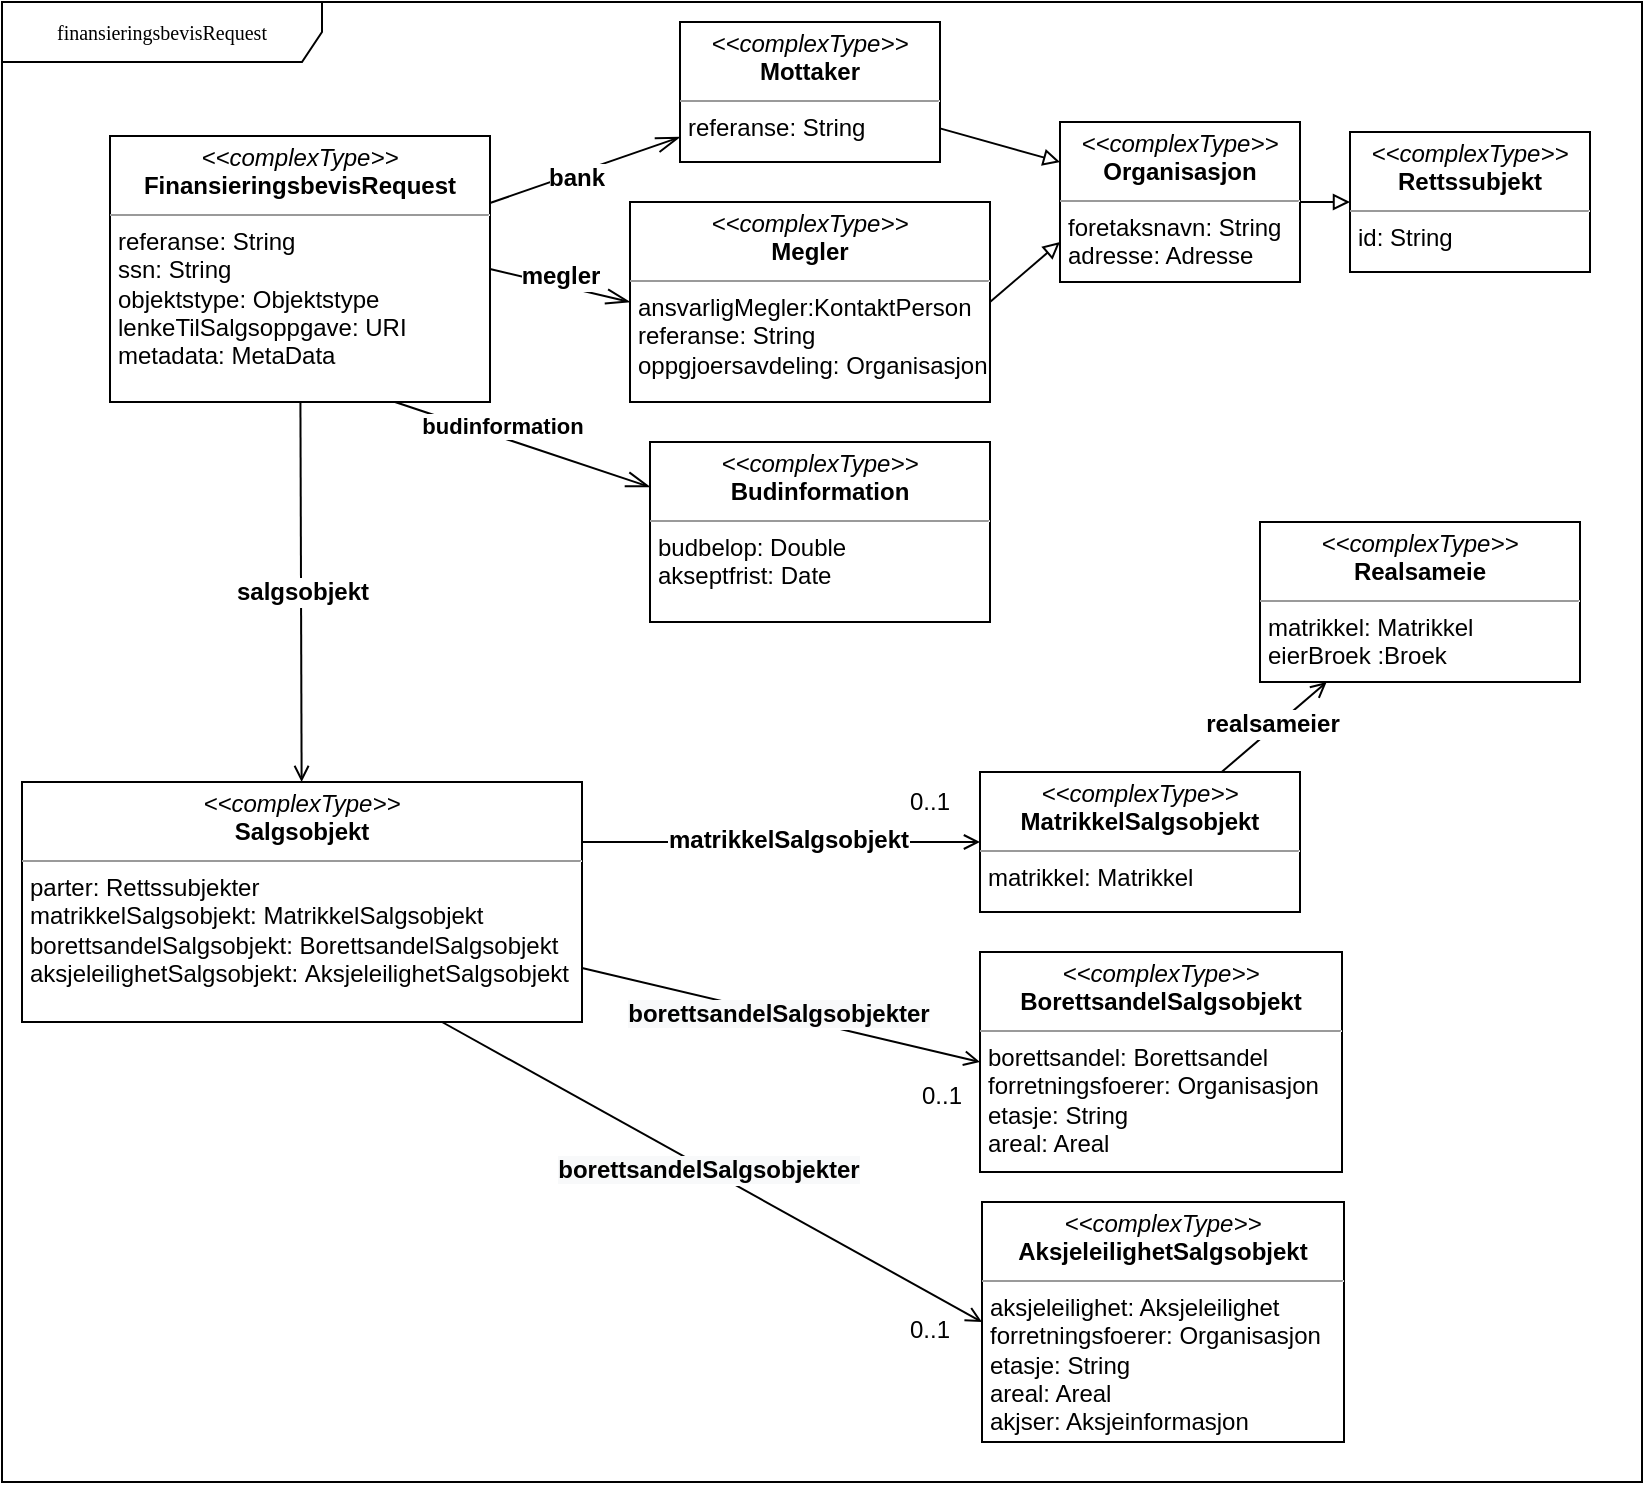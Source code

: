 <mxfile version="27.1.4" pages="2">
  <diagram name="Page-1" id="GUFK6vzpJ3QhZTw7wU8G">
    <mxGraphModel dx="1036" dy="747" grid="1" gridSize="10" guides="1" tooltips="1" connect="1" arrows="1" fold="1" page="1" pageScale="1" pageWidth="850" pageHeight="1100" math="0" shadow="0">
      <root>
        <mxCell id="0" />
        <mxCell id="1" parent="0" />
        <mxCell id="iZN-UZmmrvisTjfa3ZrF-1" value="finansieringsbevisRequest" style="shape=umlFrame;whiteSpace=wrap;html=1;rounded=0;shadow=0;comic=0;labelBackgroundColor=none;strokeWidth=1;fontFamily=Verdana;fontSize=10;align=center;width=160;height=30;" parent="1" vertex="1">
          <mxGeometry x="20" y="20" width="820" height="740" as="geometry" />
        </mxCell>
        <mxCell id="iZN-UZmmrvisTjfa3ZrF-2" style="edgeStyle=orthogonalEdgeStyle;rounded=0;html=1;dashed=1;labelBackgroundColor=none;startFill=0;endArrow=open;endFill=0;endSize=10;fontFamily=Verdana;fontSize=10;" parent="1" edge="1">
          <mxGeometry relative="1" as="geometry">
            <Array as="points" />
            <mxPoint x="730" y="838" as="targetPoint" />
          </mxGeometry>
        </mxCell>
        <mxCell id="iZN-UZmmrvisTjfa3ZrF-3" style="edgeStyle=orthogonalEdgeStyle;rounded=0;html=1;dashed=1;labelBackgroundColor=none;startFill=0;endArrow=open;endFill=0;endSize=10;fontFamily=Verdana;fontSize=10;" parent="1" edge="1">
          <mxGeometry relative="1" as="geometry">
            <mxPoint x="730" y="948" as="sourcePoint" />
          </mxGeometry>
        </mxCell>
        <mxCell id="iZN-UZmmrvisTjfa3ZrF-4" style="edgeStyle=orthogonalEdgeStyle;rounded=0;html=1;dashed=1;labelBackgroundColor=none;startFill=0;endArrow=open;endFill=0;endSize=10;fontFamily=Verdana;fontSize=10;" parent="1" edge="1">
          <mxGeometry relative="1" as="geometry">
            <Array as="points">
              <mxPoint x="410" y="1029" />
              <mxPoint x="410" y="1029" />
            </Array>
            <mxPoint x="380" y="1029" as="sourcePoint" />
          </mxGeometry>
        </mxCell>
        <mxCell id="iZN-UZmmrvisTjfa3ZrF-5" style="edgeStyle=none;rounded=0;orthogonalLoop=1;jettySize=auto;html=1;entryX=0;entryY=0.25;entryDx=0;entryDy=0;endArrow=block;endFill=0;" parent="1" source="iZN-UZmmrvisTjfa3ZrF-6" target="iZN-UZmmrvisTjfa3ZrF-12" edge="1">
          <mxGeometry relative="1" as="geometry" />
        </mxCell>
        <mxCell id="iZN-UZmmrvisTjfa3ZrF-6" value="&lt;p style=&quot;margin: 0px ; margin-top: 4px ; text-align: center&quot;&gt;&lt;i style=&quot;font-family: &amp;#34;helvetica&amp;#34;&quot;&gt;&amp;lt;&amp;lt;complexType&amp;gt;&amp;gt;&lt;/i&gt;&lt;br style=&quot;font-family: &amp;#34;helvetica&amp;#34;&quot;&gt;&lt;b style=&quot;font-family: &amp;#34;helvetica&amp;#34;&quot;&gt;Mottaker&lt;/b&gt;&lt;br&gt;&lt;/p&gt;&lt;hr size=&quot;1&quot;&gt;&lt;p style=&quot;margin: 0px ; margin-left: 4px&quot;&gt;referanse: String&lt;br&gt;&lt;/p&gt;" style="verticalAlign=top;align=left;overflow=fill;fontSize=12;fontFamily=Helvetica;html=1;rounded=0;shadow=0;comic=0;labelBackgroundColor=none;strokeWidth=1" parent="1" vertex="1">
          <mxGeometry x="359" y="30" width="130" height="70" as="geometry" />
        </mxCell>
        <mxCell id="iZN-UZmmrvisTjfa3ZrF-7" style="rounded=0;html=1;labelBackgroundColor=none;startFill=0;endArrow=openThin;endFill=0;endSize=10;fontFamily=Verdana;fontSize=10;" parent="1" source="iZN-UZmmrvisTjfa3ZrF-10" target="iZN-UZmmrvisTjfa3ZrF-6" edge="1">
          <mxGeometry relative="1" as="geometry" />
        </mxCell>
        <mxCell id="iZN-UZmmrvisTjfa3ZrF-8" value="&lt;b&gt;&lt;font style=&quot;font-size: 12px&quot;&gt;bank&lt;/font&gt;&lt;/b&gt;" style="edgeLabel;html=1;align=center;verticalAlign=middle;resizable=0;points=[];" parent="iZN-UZmmrvisTjfa3ZrF-7" vertex="1" connectable="0">
          <mxGeometry x="-0.35" y="1" relative="1" as="geometry">
            <mxPoint x="12" y="-1" as="offset" />
          </mxGeometry>
        </mxCell>
        <mxCell id="iZN-UZmmrvisTjfa3ZrF-9" value="&lt;font style=&quot;font-size: 12px&quot;&gt;&lt;b&gt;salgsobjekt&lt;/b&gt;&lt;/font&gt;" style="edgeStyle=none;rounded=0;orthogonalLoop=1;jettySize=auto;html=1;endArrow=open;endFill=0;" parent="1" source="iZN-UZmmrvisTjfa3ZrF-10" target="iZN-UZmmrvisTjfa3ZrF-23" edge="1">
          <mxGeometry relative="1" as="geometry" />
        </mxCell>
        <mxCell id="iZN-UZmmrvisTjfa3ZrF-10" value="&lt;p style=&quot;margin: 0px ; margin-top: 4px ; text-align: center&quot;&gt;&lt;i&gt;&amp;lt;&amp;lt;complexType&amp;gt;&amp;gt;&lt;/i&gt;&lt;br&gt;&lt;b&gt;FinansieringsbevisRequest&lt;/b&gt;&lt;/p&gt;&lt;hr size=&quot;1&quot;&gt;&lt;p style=&quot;margin: 0px ; margin-left: 4px&quot;&gt;referanse: String&lt;/p&gt;&lt;p style=&quot;margin: 0px ; margin-left: 4px&quot;&gt;ssn: String&lt;/p&gt;&lt;p style=&quot;margin: 0px ; margin-left: 4px&quot;&gt;objektstype: Objektstype&lt;/p&gt;&lt;p style=&quot;margin: 0px ; margin-left: 4px&quot;&gt;lenkeTilSalgsoppgave: URI&lt;br&gt;&lt;/p&gt;&lt;p style=&quot;margin: 0px ; margin-left: 4px&quot;&gt;metadata: MetaData&lt;/p&gt;" style="verticalAlign=top;align=left;overflow=fill;fontSize=12;fontFamily=Helvetica;html=1;rounded=0;shadow=0;comic=0;labelBackgroundColor=none;strokeWidth=1" parent="1" vertex="1">
          <mxGeometry x="74" y="87" width="190" height="133" as="geometry" />
        </mxCell>
        <mxCell id="iZN-UZmmrvisTjfa3ZrF-11" style="edgeStyle=none;rounded=0;orthogonalLoop=1;jettySize=auto;html=1;entryX=0;entryY=0.5;entryDx=0;entryDy=0;endArrow=block;endFill=0;" parent="1" source="iZN-UZmmrvisTjfa3ZrF-12" target="iZN-UZmmrvisTjfa3ZrF-17" edge="1">
          <mxGeometry relative="1" as="geometry" />
        </mxCell>
        <mxCell id="iZN-UZmmrvisTjfa3ZrF-12" value="&lt;p style=&quot;margin: 0px ; margin-top: 4px ; text-align: center&quot;&gt;&lt;i style=&quot;font-family: &amp;#34;helvetica&amp;#34;&quot;&gt;&amp;lt;&amp;lt;complexType&amp;gt;&amp;gt;&lt;/i&gt;&lt;br style=&quot;font-family: &amp;#34;helvetica&amp;#34;&quot;&gt;&lt;b style=&quot;font-family: &amp;#34;helvetica&amp;#34;&quot;&gt;Organisasjon&lt;/b&gt;&lt;br&gt;&lt;/p&gt;&lt;hr size=&quot;1&quot;&gt;&lt;p style=&quot;margin: 0px ; margin-left: 4px&quot;&gt;foretaksnavn: String&lt;br&gt;&lt;/p&gt;&lt;p style=&quot;margin: 0px ; margin-left: 4px&quot;&gt;adresse: Adresse&lt;/p&gt;" style="verticalAlign=top;align=left;overflow=fill;fontSize=12;fontFamily=Helvetica;html=1;rounded=0;shadow=0;comic=0;labelBackgroundColor=none;strokeWidth=1" parent="1" vertex="1">
          <mxGeometry x="549" y="80" width="120" height="80" as="geometry" />
        </mxCell>
        <mxCell id="iZN-UZmmrvisTjfa3ZrF-13" value="&lt;p style=&quot;margin: 0px ; margin-top: 4px ; text-align: center&quot;&gt;&lt;i style=&quot;font-family: &amp;#34;helvetica&amp;#34;&quot;&gt;&amp;lt;&amp;lt;complexType&amp;gt;&amp;gt;&lt;/i&gt;&lt;br style=&quot;font-family: &amp;#34;helvetica&amp;#34;&quot;&gt;&lt;b style=&quot;font-family: &amp;#34;helvetica&amp;#34;&quot;&gt;Megler&lt;/b&gt;&lt;br&gt;&lt;/p&gt;&lt;hr size=&quot;1&quot;&gt;&lt;p style=&quot;margin: 0px ; margin-left: 4px&quot;&gt;ansvarligMegler:KontaktPerson&lt;/p&gt;&lt;p style=&quot;margin: 0px ; margin-left: 4px&quot;&gt;referanse: String&lt;br&gt;&lt;/p&gt;&lt;p style=&quot;margin: 0px ; margin-left: 4px&quot;&gt;oppgjoersavdeling: Organisasjon&lt;/p&gt;" style="verticalAlign=top;align=left;overflow=fill;fontSize=12;fontFamily=Helvetica;html=1;rounded=0;shadow=0;comic=0;labelBackgroundColor=none;strokeWidth=1" parent="1" vertex="1">
          <mxGeometry x="334" y="120" width="180" height="100" as="geometry" />
        </mxCell>
        <mxCell id="iZN-UZmmrvisTjfa3ZrF-14" style="rounded=0;html=1;labelBackgroundColor=none;startFill=0;endArrow=openThin;endFill=0;endSize=10;fontFamily=Verdana;fontSize=10;entryX=0;entryY=0.5;entryDx=0;entryDy=0;exitX=1;exitY=0.5;exitDx=0;exitDy=0;" parent="1" source="iZN-UZmmrvisTjfa3ZrF-10" target="iZN-UZmmrvisTjfa3ZrF-13" edge="1">
          <mxGeometry relative="1" as="geometry">
            <mxPoint x="260" y="119.04" as="sourcePoint" />
            <mxPoint x="380" y="94.46" as="targetPoint" />
          </mxGeometry>
        </mxCell>
        <mxCell id="iZN-UZmmrvisTjfa3ZrF-15" value="&lt;span style=&quot;font-size: 12px&quot;&gt;&lt;b&gt;megler&lt;/b&gt;&lt;/span&gt;" style="edgeLabel;html=1;align=center;verticalAlign=middle;resizable=0;points=[];" parent="iZN-UZmmrvisTjfa3ZrF-14" vertex="1" connectable="0">
          <mxGeometry x="-0.35" y="1" relative="1" as="geometry">
            <mxPoint x="12" y="-1" as="offset" />
          </mxGeometry>
        </mxCell>
        <mxCell id="iZN-UZmmrvisTjfa3ZrF-16" style="edgeStyle=none;rounded=0;orthogonalLoop=1;jettySize=auto;html=1;entryX=0;entryY=0.75;entryDx=0;entryDy=0;endArrow=block;endFill=0;exitX=1;exitY=0.5;exitDx=0;exitDy=0;" parent="1" source="iZN-UZmmrvisTjfa3ZrF-13" target="iZN-UZmmrvisTjfa3ZrF-12" edge="1">
          <mxGeometry relative="1" as="geometry">
            <mxPoint x="510" y="94.259" as="sourcePoint" />
            <mxPoint x="580" y="115" as="targetPoint" />
          </mxGeometry>
        </mxCell>
        <mxCell id="iZN-UZmmrvisTjfa3ZrF-17" value="&lt;p style=&quot;margin: 0px ; margin-top: 4px ; text-align: center&quot;&gt;&lt;i style=&quot;font-family: &amp;#34;helvetica&amp;#34;&quot;&gt;&amp;lt;&amp;lt;complexType&amp;gt;&amp;gt;&lt;/i&gt;&lt;br style=&quot;font-family: &amp;#34;helvetica&amp;#34;&quot;&gt;&lt;font face=&quot;helvetica&quot;&gt;&lt;b&gt;Rettssubjekt&lt;/b&gt;&lt;/font&gt;&lt;br&gt;&lt;/p&gt;&lt;hr size=&quot;1&quot;&gt;&lt;p style=&quot;margin: 0px ; margin-left: 4px&quot;&gt;id: String&lt;br&gt;&lt;/p&gt;" style="verticalAlign=top;align=left;overflow=fill;fontSize=12;fontFamily=Helvetica;html=1;rounded=0;shadow=0;comic=0;labelBackgroundColor=none;strokeWidth=1" parent="1" vertex="1">
          <mxGeometry x="694" y="85" width="120" height="70" as="geometry" />
        </mxCell>
        <mxCell id="iZN-UZmmrvisTjfa3ZrF-18" value="&lt;p style=&quot;margin: 0px ; margin-top: 4px ; text-align: center&quot;&gt;&lt;i style=&quot;font-family: &amp;quot;helvetica&amp;quot;&quot;&gt;&amp;lt;&amp;lt;complexType&amp;gt;&amp;gt;&lt;/i&gt;&lt;br style=&quot;font-family: &amp;quot;helvetica&amp;quot;&quot;&gt;&lt;font face=&quot;helvetica&quot;&gt;&lt;b&gt;Budinformation&lt;/b&gt;&lt;/font&gt;&lt;/p&gt;&lt;hr size=&quot;1&quot;&gt;&lt;p style=&quot;margin: 0px ; margin-left: 4px&quot;&gt;budbelop: Double&lt;br&gt;&lt;/p&gt;&lt;p style=&quot;margin: 0px ; margin-left: 4px&quot;&gt;akseptfrist: Date&lt;br&gt;&lt;/p&gt;" style="verticalAlign=top;align=left;overflow=fill;fontSize=12;fontFamily=Helvetica;html=1;rounded=0;shadow=0;comic=0;labelBackgroundColor=none;strokeWidth=1" parent="1" vertex="1">
          <mxGeometry x="344" y="240" width="170" height="90" as="geometry" />
        </mxCell>
        <mxCell id="iZN-UZmmrvisTjfa3ZrF-19" style="rounded=0;html=1;labelBackgroundColor=none;startFill=0;endArrow=openThin;endFill=0;endSize=10;fontFamily=Verdana;fontSize=10;entryX=0;entryY=0.25;entryDx=0;entryDy=0;exitX=0.75;exitY=1;exitDx=0;exitDy=0;" parent="1" source="iZN-UZmmrvisTjfa3ZrF-10" target="iZN-UZmmrvisTjfa3ZrF-18" edge="1">
          <mxGeometry relative="1" as="geometry">
            <mxPoint x="260" y="138.5" as="sourcePoint" />
            <mxPoint x="380" y="165" as="targetPoint" />
          </mxGeometry>
        </mxCell>
        <mxCell id="iZN-UZmmrvisTjfa3ZrF-20" value="&lt;b&gt;budinformation&lt;/b&gt;" style="edgeLabel;html=1;align=center;verticalAlign=middle;resizable=0;points=[];" parent="iZN-UZmmrvisTjfa3ZrF-19" vertex="1" connectable="0">
          <mxGeometry x="-0.35" y="1" relative="1" as="geometry">
            <mxPoint x="12" y="-1" as="offset" />
          </mxGeometry>
        </mxCell>
        <mxCell id="iZN-UZmmrvisTjfa3ZrF-21" style="edgeStyle=none;rounded=0;orthogonalLoop=1;jettySize=auto;html=1;entryX=0;entryY=0.5;entryDx=0;entryDy=0;endArrow=open;endFill=0;" parent="1" source="iZN-UZmmrvisTjfa3ZrF-23" target="iZN-UZmmrvisTjfa3ZrF-32" edge="1">
          <mxGeometry relative="1" as="geometry" />
        </mxCell>
        <mxCell id="iZN-UZmmrvisTjfa3ZrF-22" value="&lt;span style=&quot;font-size: 12px ; text-align: left ; background-color: rgb(248 , 249 , 250)&quot;&gt;borettsandelSalgsobjekter&lt;/span&gt;" style="edgeLabel;html=1;align=center;verticalAlign=middle;resizable=0;points=[];fontSize=12;fontStyle=1" parent="iZN-UZmmrvisTjfa3ZrF-21" vertex="1" connectable="0">
          <mxGeometry x="-0.017" relative="1" as="geometry">
            <mxPoint as="offset" />
          </mxGeometry>
        </mxCell>
        <mxCell id="iZN-UZmmrvisTjfa3ZrF-23" value="&lt;p style=&quot;margin: 0px ; margin-top: 4px ; text-align: center&quot;&gt;&lt;i style=&quot;font-family: &amp;#34;helvetica&amp;#34;&quot;&gt;&amp;lt;&amp;lt;complexType&amp;gt;&amp;gt;&lt;/i&gt;&lt;br style=&quot;font-family: &amp;#34;helvetica&amp;#34;&quot;&gt;&lt;font face=&quot;helvetica&quot;&gt;&lt;b&gt;Salgsobjekt&lt;/b&gt;&lt;/font&gt;&lt;br&gt;&lt;/p&gt;&lt;hr size=&quot;1&quot;&gt;&lt;p style=&quot;margin: 0px ; margin-left: 4px&quot;&gt;parter: Rettssubjekter&lt;br&gt;&lt;/p&gt;&lt;p style=&quot;margin: 0px ; margin-left: 4px&quot;&gt;matrikkelSalgsobjekt:&amp;nbsp;MatrikkelSalgsobjekt&lt;br&gt;&lt;/p&gt;&lt;p style=&quot;margin: 0px ; margin-left: 4px&quot;&gt;borettsandelSalgsobjekt:&amp;nbsp;BorettsandelSalgsobjekt&lt;br&gt;&lt;/p&gt;&lt;p style=&quot;margin: 0px ; margin-left: 4px&quot;&gt;aksjeleilighetSalgsobjekt:&amp;nbsp;AksjeleilighetSalgsobjekt&lt;br&gt;&lt;/p&gt;" style="verticalAlign=top;align=left;overflow=fill;fontSize=12;fontFamily=Helvetica;html=1;rounded=0;shadow=0;comic=0;labelBackgroundColor=none;strokeWidth=1" parent="1" vertex="1">
          <mxGeometry x="30" y="410" width="280" height="120" as="geometry" />
        </mxCell>
        <mxCell id="iZN-UZmmrvisTjfa3ZrF-24" style="edgeStyle=none;rounded=0;orthogonalLoop=1;jettySize=auto;html=1;endArrow=open;endFill=0;" parent="1" source="iZN-UZmmrvisTjfa3ZrF-26" target="iZN-UZmmrvisTjfa3ZrF-27" edge="1">
          <mxGeometry relative="1" as="geometry" />
        </mxCell>
        <mxCell id="iZN-UZmmrvisTjfa3ZrF-25" value="&lt;font style=&quot;font-size: 12px&quot;&gt;&lt;b&gt;realsameier&lt;/b&gt;&lt;/font&gt;" style="edgeLabel;html=1;align=center;verticalAlign=middle;resizable=0;points=[];" parent="iZN-UZmmrvisTjfa3ZrF-24" vertex="1" connectable="0">
          <mxGeometry x="0.057" y="1" relative="1" as="geometry">
            <mxPoint x="-2" as="offset" />
          </mxGeometry>
        </mxCell>
        <mxCell id="iZN-UZmmrvisTjfa3ZrF-26" value="&lt;p style=&quot;margin: 0px ; margin-top: 4px ; text-align: center&quot;&gt;&lt;i style=&quot;font-family: &amp;#34;helvetica&amp;#34;&quot;&gt;&amp;lt;&amp;lt;complexType&amp;gt;&amp;gt;&lt;/i&gt;&lt;br style=&quot;font-family: &amp;#34;helvetica&amp;#34;&quot;&gt;&lt;font face=&quot;helvetica&quot;&gt;&lt;b&gt;MatrikkelSalgsobjekt&lt;/b&gt;&lt;/font&gt;&lt;br&gt;&lt;/p&gt;&lt;hr size=&quot;1&quot;&gt;&lt;p style=&quot;margin: 0px ; margin-left: 4px&quot;&gt;matrikkel: Matrikkel&lt;br&gt;&lt;/p&gt;&lt;p style=&quot;margin: 0px ; margin-left: 4px&quot;&gt;&lt;br&gt;&lt;/p&gt;" style="verticalAlign=top;align=left;overflow=fill;fontSize=12;fontFamily=Helvetica;html=1;rounded=0;shadow=0;comic=0;labelBackgroundColor=none;strokeWidth=1" parent="1" vertex="1">
          <mxGeometry x="509" y="405" width="160" height="70" as="geometry" />
        </mxCell>
        <mxCell id="iZN-UZmmrvisTjfa3ZrF-27" value="&lt;p style=&quot;margin: 0px ; margin-top: 4px ; text-align: center&quot;&gt;&lt;i style=&quot;font-family: &amp;#34;helvetica&amp;#34;&quot;&gt;&amp;lt;&amp;lt;complexType&amp;gt;&amp;gt;&lt;/i&gt;&lt;br style=&quot;font-family: &amp;#34;helvetica&amp;#34;&quot;&gt;&lt;font face=&quot;helvetica&quot;&gt;&lt;b&gt;Realsameie&lt;/b&gt;&lt;/font&gt;&lt;br&gt;&lt;/p&gt;&lt;hr size=&quot;1&quot;&gt;&lt;p style=&quot;margin: 0px ; margin-left: 4px&quot;&gt;matrikkel: Matrikkel&lt;br&gt;&lt;/p&gt;&lt;p style=&quot;margin: 0px ; margin-left: 4px&quot;&gt;eierBroek :Broek&lt;/p&gt;&lt;p style=&quot;margin: 0px ; margin-left: 4px&quot;&gt;&lt;br&gt;&lt;/p&gt;" style="verticalAlign=top;align=left;overflow=fill;fontSize=12;fontFamily=Helvetica;html=1;rounded=0;shadow=0;comic=0;labelBackgroundColor=none;strokeWidth=1" parent="1" vertex="1">
          <mxGeometry x="649" y="280" width="160" height="80" as="geometry" />
        </mxCell>
        <mxCell id="iZN-UZmmrvisTjfa3ZrF-28" style="edgeStyle=none;rounded=0;orthogonalLoop=1;jettySize=auto;html=1;endArrow=open;endFill=0;entryX=0;entryY=0.5;entryDx=0;entryDy=0;exitX=1;exitY=0.25;exitDx=0;exitDy=0;" parent="1" source="iZN-UZmmrvisTjfa3ZrF-23" target="iZN-UZmmrvisTjfa3ZrF-26" edge="1">
          <mxGeometry relative="1" as="geometry">
            <mxPoint x="570" y="445" as="sourcePoint" />
            <mxPoint x="680" y="445" as="targetPoint" />
          </mxGeometry>
        </mxCell>
        <mxCell id="iZN-UZmmrvisTjfa3ZrF-29" value="&lt;span style=&quot;font-size: 12px&quot;&gt;&lt;b&gt;matrikkelSalgsobjekt&lt;/b&gt;&lt;/span&gt;" style="edgeLabel;html=1;align=center;verticalAlign=middle;resizable=0;points=[];" parent="iZN-UZmmrvisTjfa3ZrF-28" vertex="1" connectable="0">
          <mxGeometry x="0.057" y="1" relative="1" as="geometry">
            <mxPoint x="-2" as="offset" />
          </mxGeometry>
        </mxCell>
        <mxCell id="iZN-UZmmrvisTjfa3ZrF-31" value="0..1" style="text;html=1;strokeColor=none;fillColor=none;align=center;verticalAlign=middle;whiteSpace=wrap;rounded=0;" parent="1" vertex="1">
          <mxGeometry x="464" y="410" width="40" height="20" as="geometry" />
        </mxCell>
        <mxCell id="iZN-UZmmrvisTjfa3ZrF-32" value="&lt;p style=&quot;margin: 0px ; margin-top: 4px ; text-align: center&quot;&gt;&lt;i style=&quot;font-family: &amp;#34;helvetica&amp;#34;&quot;&gt;&amp;lt;&amp;lt;complexType&amp;gt;&amp;gt;&lt;/i&gt;&lt;br style=&quot;font-family: &amp;#34;helvetica&amp;#34;&quot;&gt;&lt;font face=&quot;helvetica&quot;&gt;&lt;b&gt;BorettsandelSalgsobjekt&lt;/b&gt;&lt;/font&gt;&lt;br&gt;&lt;/p&gt;&lt;hr size=&quot;1&quot;&gt;&lt;p style=&quot;margin: 0px ; margin-left: 4px&quot;&gt;borettsandel: Borettsandel&lt;br&gt;&lt;/p&gt;&lt;p style=&quot;margin: 0px ; margin-left: 4px&quot;&gt;forretningsfoerer: Organisasjon&lt;/p&gt;&lt;p style=&quot;margin: 0px ; margin-left: 4px&quot;&gt;etasje: String&lt;/p&gt;&lt;p style=&quot;margin: 0px ; margin-left: 4px&quot;&gt;areal: Areal&lt;/p&gt;&lt;p style=&quot;margin: 0px ; margin-left: 4px&quot;&gt;&lt;br&gt;&lt;/p&gt;" style="verticalAlign=top;align=left;overflow=fill;fontSize=12;fontFamily=Helvetica;html=1;rounded=0;shadow=0;comic=0;labelBackgroundColor=none;strokeWidth=1" parent="1" vertex="1">
          <mxGeometry x="509" y="495" width="181" height="110" as="geometry" />
        </mxCell>
        <mxCell id="iZN-UZmmrvisTjfa3ZrF-33" value="0..1" style="text;html=1;strokeColor=none;fillColor=none;align=center;verticalAlign=middle;whiteSpace=wrap;rounded=0;" parent="1" vertex="1">
          <mxGeometry x="470" y="557" width="40" height="20" as="geometry" />
        </mxCell>
        <mxCell id="iZN-UZmmrvisTjfa3ZrF-34" value="&lt;p style=&quot;margin: 0px ; margin-top: 4px ; text-align: center&quot;&gt;&lt;i style=&quot;font-family: &amp;#34;helvetica&amp;#34;&quot;&gt;&amp;lt;&amp;lt;complexType&amp;gt;&amp;gt;&lt;/i&gt;&lt;br style=&quot;font-family: &amp;#34;helvetica&amp;#34;&quot;&gt;&lt;font face=&quot;helvetica&quot;&gt;&lt;b&gt;AksjeleilighetSalgsobjekt&lt;/b&gt;&lt;/font&gt;&lt;br&gt;&lt;/p&gt;&lt;hr size=&quot;1&quot;&gt;&lt;p style=&quot;margin: 0px ; margin-left: 4px&quot;&gt;aksjeleilighet: Aksjeleilighet&lt;br&gt;&lt;/p&gt;&lt;p style=&quot;margin: 0px ; margin-left: 4px&quot;&gt;forretningsfoerer: Organisasjon&lt;/p&gt;&lt;p style=&quot;margin: 0px ; margin-left: 4px&quot;&gt;etasje: String&lt;/p&gt;&lt;p style=&quot;margin: 0px ; margin-left: 4px&quot;&gt;areal: Areal&lt;/p&gt;&lt;p style=&quot;margin: 0px ; margin-left: 4px&quot;&gt;akjser: Aksjeinformasjon&lt;/p&gt;&lt;p style=&quot;margin: 0px ; margin-left: 4px&quot;&gt;&lt;br&gt;&lt;/p&gt;" style="verticalAlign=top;align=left;overflow=fill;fontSize=12;fontFamily=Helvetica;html=1;rounded=0;shadow=0;comic=0;labelBackgroundColor=none;strokeWidth=1" parent="1" vertex="1">
          <mxGeometry x="510" y="620" width="181" height="120" as="geometry" />
        </mxCell>
        <mxCell id="iZN-UZmmrvisTjfa3ZrF-35" style="edgeStyle=none;rounded=0;orthogonalLoop=1;jettySize=auto;html=1;entryX=0;entryY=0.5;entryDx=0;entryDy=0;endArrow=open;endFill=0;exitX=0.75;exitY=1;exitDx=0;exitDy=0;" parent="1" source="iZN-UZmmrvisTjfa3ZrF-23" target="iZN-UZmmrvisTjfa3ZrF-34" edge="1">
          <mxGeometry relative="1" as="geometry">
            <mxPoint x="304" y="619.998" as="sourcePoint" />
            <mxPoint x="503" y="666.96" as="targetPoint" />
          </mxGeometry>
        </mxCell>
        <mxCell id="iZN-UZmmrvisTjfa3ZrF-36" value="&lt;span style=&quot;font-size: 12px ; text-align: left ; background-color: rgb(248 , 249 , 250)&quot;&gt;borettsandelSalgsobjekter&lt;/span&gt;" style="edgeLabel;html=1;align=center;verticalAlign=middle;resizable=0;points=[];fontSize=12;fontStyle=1" parent="iZN-UZmmrvisTjfa3ZrF-35" vertex="1" connectable="0">
          <mxGeometry x="-0.017" relative="1" as="geometry">
            <mxPoint as="offset" />
          </mxGeometry>
        </mxCell>
        <mxCell id="iZN-UZmmrvisTjfa3ZrF-37" value="0..1" style="text;html=1;strokeColor=none;fillColor=none;align=center;verticalAlign=middle;whiteSpace=wrap;rounded=0;" parent="1" vertex="1">
          <mxGeometry x="464" y="673.96" width="40" height="20" as="geometry" />
        </mxCell>
      </root>
    </mxGraphModel>
  </diagram>
  <diagram id="iQuqZAgpdVx_0X_qxKc8" name="Page-2">
    <mxGraphModel dx="1036" dy="747" grid="1" gridSize="10" guides="1" tooltips="1" connect="1" arrows="1" fold="1" page="1" pageScale="1" pageWidth="850" pageHeight="1100" math="0" shadow="0">
      <root>
        <mxCell id="0" />
        <mxCell id="1" parent="0" />
        <mxCell id="q6jzzfSJ_7HDVcREBxIC-39" value="Bidder" style="swimlane;whiteSpace=wrap;html=1;" vertex="1" parent="1">
          <mxGeometry x="10" y="70" width="200" height="440" as="geometry" />
        </mxCell>
        <mxCell id="q6jzzfSJ_7HDVcREBxIC-40" style="edgeStyle=orthogonalEdgeStyle;rounded=0;orthogonalLoop=1;jettySize=auto;html=1;entryX=0.5;entryY=0;entryDx=0;entryDy=0;dashed=1;" edge="1" parent="q6jzzfSJ_7HDVcREBxIC-39" target="q6jzzfSJ_7HDVcREBxIC-42">
          <mxGeometry relative="1" as="geometry">
            <mxPoint x="100" y="70" as="sourcePoint" />
          </mxGeometry>
        </mxCell>
        <mxCell id="q6jzzfSJ_7HDVcREBxIC-44" value="" style="shape=umlActor;verticalLabelPosition=bottom;verticalAlign=top;html=1;outlineConnect=0;" vertex="1" parent="q6jzzfSJ_7HDVcREBxIC-39">
          <mxGeometry x="80" y="25" width="30" height="60" as="geometry" />
        </mxCell>
        <mxCell id="q6jzzfSJ_7HDVcREBxIC-37" value="Kontaktar&lt;br&gt;Banken" style="rhombus;whiteSpace=wrap;html=1;" vertex="1" parent="q6jzzfSJ_7HDVcREBxIC-39">
          <mxGeometry x="40" y="150" width="85" height="80" as="geometry" />
        </mxCell>
        <mxCell id="q6jzzfSJ_7HDVcREBxIC-56" value="Klar" style="rhombus;whiteSpace=wrap;html=1;" vertex="1" parent="q6jzzfSJ_7HDVcREBxIC-39">
          <mxGeometry x="42.5" y="270" width="80" height="80" as="geometry" />
        </mxCell>
        <mxCell id="q6jzzfSJ_7HDVcREBxIC-21" value="Megler" style="swimlane;whiteSpace=wrap;html=1;" vertex="1" parent="1">
          <mxGeometry x="210" y="70" width="200" height="440" as="geometry" />
        </mxCell>
        <mxCell id="q6jzzfSJ_7HDVcREBxIC-22" style="edgeStyle=orthogonalEdgeStyle;rounded=0;orthogonalLoop=1;jettySize=auto;html=1;entryX=0.5;entryY=0;entryDx=0;entryDy=0;" edge="1" parent="q6jzzfSJ_7HDVcREBxIC-21" source="q6jzzfSJ_7HDVcREBxIC-23" target="q6jzzfSJ_7HDVcREBxIC-24">
          <mxGeometry relative="1" as="geometry" />
        </mxCell>
        <mxCell id="q6jzzfSJ_7HDVcREBxIC-23" value="Lägg bud" style="rounded=1;whiteSpace=wrap;html=1;" vertex="1" parent="q6jzzfSJ_7HDVcREBxIC-21">
          <mxGeometry x="60" y="40" width="80" height="30" as="geometry" />
        </mxCell>
        <mxCell id="q6jzzfSJ_7HDVcREBxIC-24" value="Verifiera finansiering" style="rounded=1;whiteSpace=wrap;html=1;" vertex="1" parent="q6jzzfSJ_7HDVcREBxIC-21">
          <mxGeometry x="35" y="110" width="130" height="40" as="geometry" />
        </mxCell>
        <mxCell id="q6jzzfSJ_7HDVcREBxIC-50" value="Bud ej verifierad" style="rhombus;whiteSpace=wrap;html=1;" vertex="1" parent="q6jzzfSJ_7HDVcREBxIC-21">
          <mxGeometry x="60" y="220" width="80" height="80" as="geometry" />
        </mxCell>
        <mxCell id="q6jzzfSJ_7HDVcREBxIC-53" value="Bud&lt;br&gt;Verifierad" style="rhombus;whiteSpace=wrap;html=1;" vertex="1" parent="q6jzzfSJ_7HDVcREBxIC-21">
          <mxGeometry x="60" y="320" width="80" height="80" as="geometry" />
        </mxCell>
        <mxCell id="q6jzzfSJ_7HDVcREBxIC-28" value="Bank" style="swimlane;whiteSpace=wrap;html=1;" vertex="1" parent="1">
          <mxGeometry x="410" y="70" width="200" height="440" as="geometry" />
        </mxCell>
        <mxCell id="q6jzzfSJ_7HDVcREBxIC-29" value="Finansiering OK?" style="rounded=1;whiteSpace=wrap;html=1;" vertex="1" parent="q6jzzfSJ_7HDVcREBxIC-28">
          <mxGeometry x="40" y="110" width="130" height="40" as="geometry" />
        </mxCell>
        <mxCell id="q6jzzfSJ_7HDVcREBxIC-19" style="edgeStyle=orthogonalEdgeStyle;rounded=0;orthogonalLoop=1;jettySize=auto;html=1;exitX=0.5;exitY=0.5;exitDx=0;exitDy=0;exitPerimeter=0;" edge="1" parent="1" source="q6jzzfSJ_7HDVcREBxIC-44" target="q6jzzfSJ_7HDVcREBxIC-23">
          <mxGeometry relative="1" as="geometry">
            <mxPoint x="160" y="125" as="sourcePoint" />
          </mxGeometry>
        </mxCell>
        <mxCell id="q6jzzfSJ_7HDVcREBxIC-30" style="edgeStyle=orthogonalEdgeStyle;rounded=0;orthogonalLoop=1;jettySize=auto;html=1;entryX=0;entryY=0.5;entryDx=0;entryDy=0;" edge="1" parent="1" source="q6jzzfSJ_7HDVcREBxIC-24" target="q6jzzfSJ_7HDVcREBxIC-29">
          <mxGeometry relative="1" as="geometry" />
        </mxCell>
        <mxCell id="q6jzzfSJ_7HDVcREBxIC-31" value="Kontakta banken" style="edgeStyle=orthogonalEdgeStyle;rounded=0;orthogonalLoop=1;jettySize=auto;html=1;entryX=1;entryY=0.5;entryDx=0;entryDy=0;exitX=0.25;exitY=1;exitDx=0;exitDy=0;align=left;" edge="1" parent="1" source="q6jzzfSJ_7HDVcREBxIC-29" target="q6jzzfSJ_7HDVcREBxIC-37">
          <mxGeometry x="0.294" relative="1" as="geometry">
            <mxPoint x="335" y="285" as="targetPoint" />
            <mxPoint as="offset" />
          </mxGeometry>
        </mxCell>
        <mxCell id="q6jzzfSJ_7HDVcREBxIC-46" style="edgeStyle=orthogonalEdgeStyle;rounded=0;orthogonalLoop=1;jettySize=auto;html=1;exitX=0.5;exitY=0;exitDx=0;exitDy=0;entryX=0;entryY=0.5;entryDx=0;entryDy=0;" edge="1" parent="1" source="q6jzzfSJ_7HDVcREBxIC-37" target="q6jzzfSJ_7HDVcREBxIC-24">
          <mxGeometry relative="1" as="geometry" />
        </mxCell>
        <mxCell id="q6jzzfSJ_7HDVcREBxIC-51" style="edgeStyle=orthogonalEdgeStyle;rounded=0;orthogonalLoop=1;jettySize=auto;html=1;exitX=0.5;exitY=1;exitDx=0;exitDy=0;entryX=1;entryY=0.5;entryDx=0;entryDy=0;" edge="1" parent="1" source="q6jzzfSJ_7HDVcREBxIC-29" target="q6jzzfSJ_7HDVcREBxIC-50">
          <mxGeometry relative="1" as="geometry" />
        </mxCell>
        <mxCell id="q6jzzfSJ_7HDVcREBxIC-52" value="Nekad" style="edgeLabel;html=1;align=center;verticalAlign=middle;resizable=0;points=[];" vertex="1" connectable="0" parent="q6jzzfSJ_7HDVcREBxIC-51">
          <mxGeometry x="-0.018" y="2" relative="1" as="geometry">
            <mxPoint x="10" y="-3" as="offset" />
          </mxGeometry>
        </mxCell>
        <mxCell id="q6jzzfSJ_7HDVcREBxIC-54" style="edgeStyle=orthogonalEdgeStyle;rounded=0;orthogonalLoop=1;jettySize=auto;html=1;exitX=0.75;exitY=1;exitDx=0;exitDy=0;entryX=1;entryY=0.5;entryDx=0;entryDy=0;" edge="1" parent="1" source="q6jzzfSJ_7HDVcREBxIC-29" target="q6jzzfSJ_7HDVcREBxIC-53">
          <mxGeometry relative="1" as="geometry" />
        </mxCell>
        <mxCell id="q6jzzfSJ_7HDVcREBxIC-55" value="Godkänn" style="edgeLabel;html=1;align=center;verticalAlign=middle;resizable=0;points=[];" vertex="1" connectable="0" parent="q6jzzfSJ_7HDVcREBxIC-54">
          <mxGeometry x="0.21" y="-1" relative="1" as="geometry">
            <mxPoint as="offset" />
          </mxGeometry>
        </mxCell>
        <mxCell id="q6jzzfSJ_7HDVcREBxIC-57" value="" style="edgeStyle=orthogonalEdgeStyle;rounded=0;orthogonalLoop=1;jettySize=auto;html=1;" edge="1" parent="1" source="q6jzzfSJ_7HDVcREBxIC-53" target="q6jzzfSJ_7HDVcREBxIC-56">
          <mxGeometry relative="1" as="geometry">
            <Array as="points">
              <mxPoint x="190" y="430" />
              <mxPoint x="190" y="380" />
            </Array>
          </mxGeometry>
        </mxCell>
        <mxCell id="q6jzzfSJ_7HDVcREBxIC-58" style="edgeStyle=orthogonalEdgeStyle;rounded=0;orthogonalLoop=1;jettySize=auto;html=1;entryX=1;entryY=0.5;entryDx=0;entryDy=0;" edge="1" parent="1" source="q6jzzfSJ_7HDVcREBxIC-50" target="q6jzzfSJ_7HDVcREBxIC-56">
          <mxGeometry relative="1" as="geometry">
            <Array as="points">
              <mxPoint x="190" y="330" />
              <mxPoint x="190" y="380" />
            </Array>
          </mxGeometry>
        </mxCell>
      </root>
    </mxGraphModel>
  </diagram>
</mxfile>
